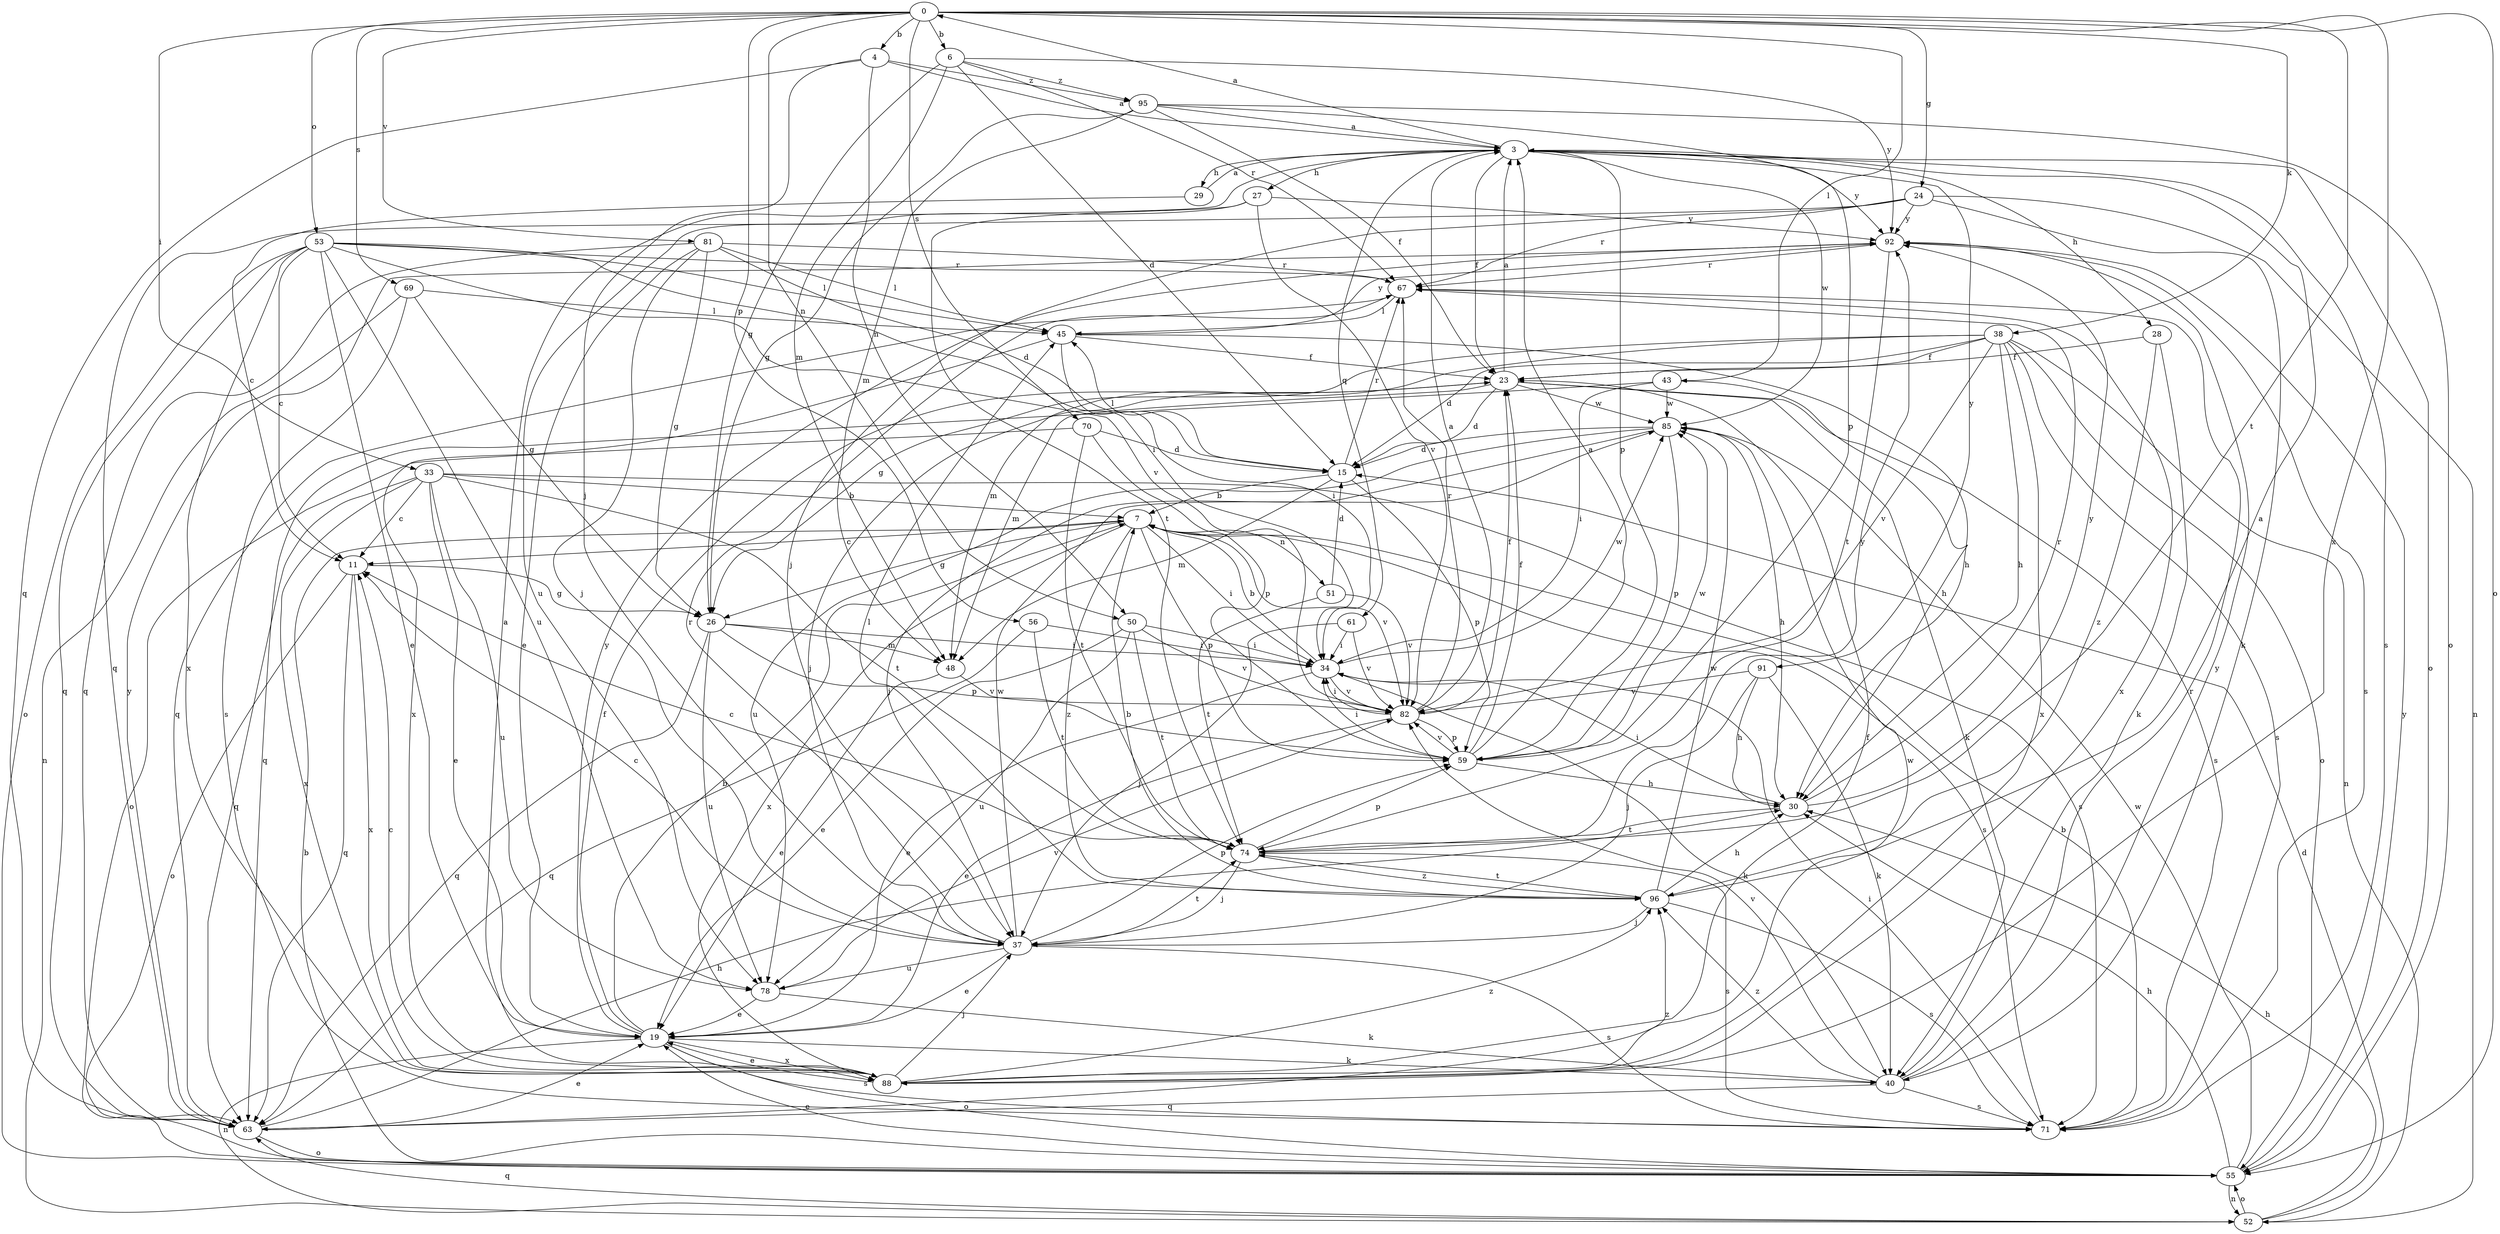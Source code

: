 strict digraph  {
0;
3;
4;
6;
7;
11;
15;
19;
23;
24;
26;
27;
28;
29;
30;
33;
34;
37;
38;
40;
43;
45;
48;
50;
51;
52;
53;
55;
56;
59;
61;
63;
67;
69;
70;
71;
74;
78;
81;
82;
85;
88;
91;
92;
95;
96;
0 -> 4  [label=b];
0 -> 6  [label=b];
0 -> 24  [label=g];
0 -> 33  [label=i];
0 -> 38  [label=k];
0 -> 43  [label=l];
0 -> 50  [label=n];
0 -> 53  [label=o];
0 -> 55  [label=o];
0 -> 56  [label=p];
0 -> 69  [label=s];
0 -> 70  [label=s];
0 -> 74  [label=t];
0 -> 81  [label=v];
0 -> 88  [label=x];
3 -> 0  [label=a];
3 -> 23  [label=f];
3 -> 27  [label=h];
3 -> 28  [label=h];
3 -> 29  [label=h];
3 -> 55  [label=o];
3 -> 59  [label=p];
3 -> 61  [label=q];
3 -> 71  [label=s];
3 -> 85  [label=w];
3 -> 91  [label=y];
3 -> 92  [label=y];
4 -> 3  [label=a];
4 -> 37  [label=j];
4 -> 50  [label=n];
4 -> 63  [label=q];
4 -> 95  [label=z];
6 -> 15  [label=d];
6 -> 26  [label=g];
6 -> 48  [label=m];
6 -> 67  [label=r];
6 -> 92  [label=y];
6 -> 95  [label=z];
7 -> 11  [label=c];
7 -> 26  [label=g];
7 -> 34  [label=i];
7 -> 51  [label=n];
7 -> 59  [label=p];
7 -> 71  [label=s];
7 -> 82  [label=v];
7 -> 88  [label=x];
7 -> 96  [label=z];
11 -> 26  [label=g];
11 -> 55  [label=o];
11 -> 63  [label=q];
11 -> 88  [label=x];
15 -> 7  [label=b];
15 -> 45  [label=l];
15 -> 48  [label=m];
15 -> 59  [label=p];
15 -> 67  [label=r];
19 -> 7  [label=b];
19 -> 23  [label=f];
19 -> 40  [label=k];
19 -> 52  [label=n];
19 -> 55  [label=o];
19 -> 71  [label=s];
19 -> 88  [label=x];
19 -> 92  [label=y];
23 -> 3  [label=a];
23 -> 15  [label=d];
23 -> 37  [label=j];
23 -> 40  [label=k];
23 -> 48  [label=m];
23 -> 71  [label=s];
23 -> 85  [label=w];
24 -> 37  [label=j];
24 -> 40  [label=k];
24 -> 52  [label=n];
24 -> 63  [label=q];
24 -> 67  [label=r];
24 -> 92  [label=y];
26 -> 34  [label=i];
26 -> 48  [label=m];
26 -> 59  [label=p];
26 -> 63  [label=q];
26 -> 78  [label=u];
27 -> 74  [label=t];
27 -> 78  [label=u];
27 -> 82  [label=v];
27 -> 92  [label=y];
28 -> 23  [label=f];
28 -> 40  [label=k];
28 -> 96  [label=z];
29 -> 3  [label=a];
29 -> 11  [label=c];
30 -> 34  [label=i];
30 -> 67  [label=r];
30 -> 74  [label=t];
30 -> 92  [label=y];
33 -> 7  [label=b];
33 -> 11  [label=c];
33 -> 19  [label=e];
33 -> 63  [label=q];
33 -> 71  [label=s];
33 -> 74  [label=t];
33 -> 78  [label=u];
33 -> 88  [label=x];
34 -> 7  [label=b];
34 -> 19  [label=e];
34 -> 40  [label=k];
34 -> 82  [label=v];
34 -> 85  [label=w];
37 -> 11  [label=c];
37 -> 19  [label=e];
37 -> 59  [label=p];
37 -> 67  [label=r];
37 -> 71  [label=s];
37 -> 74  [label=t];
37 -> 78  [label=u];
37 -> 85  [label=w];
38 -> 15  [label=d];
38 -> 23  [label=f];
38 -> 26  [label=g];
38 -> 30  [label=h];
38 -> 48  [label=m];
38 -> 52  [label=n];
38 -> 55  [label=o];
38 -> 71  [label=s];
38 -> 82  [label=v];
38 -> 88  [label=x];
40 -> 63  [label=q];
40 -> 67  [label=r];
40 -> 71  [label=s];
40 -> 82  [label=v];
40 -> 92  [label=y];
40 -> 96  [label=z];
43 -> 30  [label=h];
43 -> 34  [label=i];
43 -> 63  [label=q];
43 -> 85  [label=w];
45 -> 23  [label=f];
45 -> 30  [label=h];
45 -> 34  [label=i];
45 -> 88  [label=x];
45 -> 92  [label=y];
48 -> 19  [label=e];
48 -> 82  [label=v];
50 -> 19  [label=e];
50 -> 34  [label=i];
50 -> 74  [label=t];
50 -> 78  [label=u];
50 -> 82  [label=v];
51 -> 15  [label=d];
51 -> 74  [label=t];
51 -> 82  [label=v];
52 -> 15  [label=d];
52 -> 30  [label=h];
52 -> 55  [label=o];
52 -> 63  [label=q];
53 -> 11  [label=c];
53 -> 19  [label=e];
53 -> 34  [label=i];
53 -> 45  [label=l];
53 -> 55  [label=o];
53 -> 63  [label=q];
53 -> 67  [label=r];
53 -> 78  [label=u];
53 -> 82  [label=v];
53 -> 88  [label=x];
55 -> 7  [label=b];
55 -> 19  [label=e];
55 -> 30  [label=h];
55 -> 52  [label=n];
55 -> 85  [label=w];
55 -> 92  [label=y];
56 -> 34  [label=i];
56 -> 63  [label=q];
56 -> 74  [label=t];
59 -> 3  [label=a];
59 -> 23  [label=f];
59 -> 30  [label=h];
59 -> 34  [label=i];
59 -> 82  [label=v];
59 -> 85  [label=w];
61 -> 34  [label=i];
61 -> 37  [label=j];
61 -> 82  [label=v];
63 -> 19  [label=e];
63 -> 30  [label=h];
63 -> 55  [label=o];
63 -> 92  [label=y];
63 -> 96  [label=z];
67 -> 45  [label=l];
67 -> 63  [label=q];
67 -> 88  [label=x];
69 -> 26  [label=g];
69 -> 45  [label=l];
69 -> 52  [label=n];
69 -> 71  [label=s];
70 -> 15  [label=d];
70 -> 55  [label=o];
70 -> 59  [label=p];
70 -> 74  [label=t];
71 -> 7  [label=b];
71 -> 34  [label=i];
74 -> 11  [label=c];
74 -> 37  [label=j];
74 -> 59  [label=p];
74 -> 71  [label=s];
74 -> 92  [label=y];
74 -> 96  [label=z];
78 -> 19  [label=e];
78 -> 40  [label=k];
78 -> 82  [label=v];
81 -> 15  [label=d];
81 -> 19  [label=e];
81 -> 26  [label=g];
81 -> 37  [label=j];
81 -> 45  [label=l];
81 -> 63  [label=q];
81 -> 67  [label=r];
82 -> 3  [label=a];
82 -> 19  [label=e];
82 -> 23  [label=f];
82 -> 34  [label=i];
82 -> 59  [label=p];
82 -> 67  [label=r];
85 -> 15  [label=d];
85 -> 30  [label=h];
85 -> 37  [label=j];
85 -> 59  [label=p];
85 -> 78  [label=u];
88 -> 3  [label=a];
88 -> 11  [label=c];
88 -> 19  [label=e];
88 -> 23  [label=f];
88 -> 37  [label=j];
88 -> 85  [label=w];
88 -> 96  [label=z];
91 -> 30  [label=h];
91 -> 37  [label=j];
91 -> 40  [label=k];
91 -> 82  [label=v];
92 -> 67  [label=r];
92 -> 71  [label=s];
92 -> 74  [label=t];
95 -> 3  [label=a];
95 -> 23  [label=f];
95 -> 26  [label=g];
95 -> 48  [label=m];
95 -> 55  [label=o];
95 -> 59  [label=p];
96 -> 3  [label=a];
96 -> 7  [label=b];
96 -> 30  [label=h];
96 -> 37  [label=j];
96 -> 45  [label=l];
96 -> 71  [label=s];
96 -> 74  [label=t];
96 -> 85  [label=w];
}
